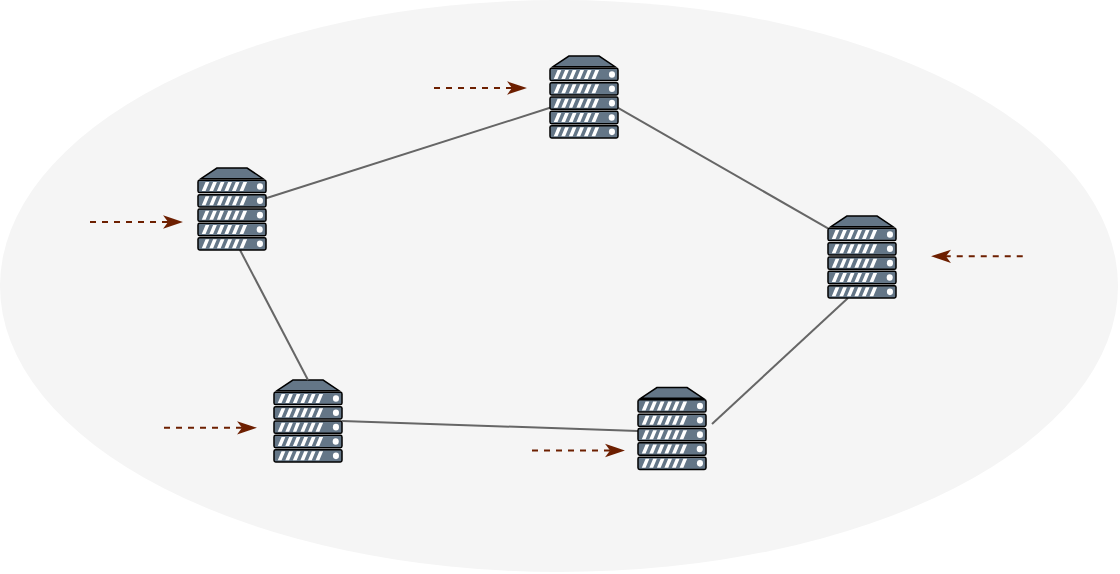 <mxfile version="20.8.20" type="github" pages="2">
  <diagram id="cmyu2CPnNLxLO0Smeh7c" name="第 1 页">
    <mxGraphModel dx="437" dy="268" grid="0" gridSize="10" guides="1" tooltips="1" connect="1" arrows="1" fold="1" page="1" pageScale="1" pageWidth="827" pageHeight="1169" background="none" math="0" shadow="0">
      <root>
        <mxCell id="0" />
        <mxCell id="1" parent="0" />
        <mxCell id="5lLcK9DTbLhjNqdSspTP-3" value="" style="ellipse;whiteSpace=wrap;html=1;fillColor=#f5f5f5;fontColor=#333333;strokeColor=none;" vertex="1" parent="1">
          <mxGeometry x="114" y="211" width="559" height="286" as="geometry" />
        </mxCell>
        <mxCell id="oUBLhN4DjLoy9qspo_FG-3" value="" style="verticalAlign=top;verticalLabelPosition=bottom;labelPosition=center;align=center;html=1;outlineConnect=0;fillColor=#647687;strokeColor=default;gradientDirection=north;strokeWidth=1;shape=mxgraph.networks.server;fontColor=#ffffff;" parent="1" vertex="1">
          <mxGeometry x="251" y="401" width="34" height="41" as="geometry" />
        </mxCell>
        <mxCell id="oUBLhN4DjLoy9qspo_FG-15" value="" style="endArrow=none;startArrow=none;html=1;rounded=0;fillColor=#f5f5f5;gradientColor=#b3b3b3;strokeColor=#666666;endFill=0;startFill=0;" parent="1" source="Gp24lkJ9uH3l0yUOlWYL-1" target="Gp24lkJ9uH3l0yUOlWYL-3" edge="1">
          <mxGeometry width="50" height="50" relative="1" as="geometry">
            <mxPoint x="251" y="309.702" as="sourcePoint" />
            <mxPoint x="388" y="264" as="targetPoint" />
          </mxGeometry>
        </mxCell>
        <mxCell id="oUBLhN4DjLoy9qspo_FG-16" value="" style="endArrow=none;startArrow=none;html=1;rounded=0;strokeColor=#666666;entryX=0.5;entryY=1;entryDx=0;entryDy=0;entryPerimeter=0;exitX=0.5;exitY=0;exitDx=0;exitDy=0;exitPerimeter=0;fillColor=#f5f5f5;gradientColor=#b3b3b3;startFill=0;endFill=0;" parent="1" source="oUBLhN4DjLoy9qspo_FG-3" edge="1">
          <mxGeometry width="50" height="50" relative="1" as="geometry">
            <mxPoint x="223" y="386" as="sourcePoint" />
            <mxPoint x="234" y="336" as="targetPoint" />
          </mxGeometry>
        </mxCell>
        <mxCell id="oUBLhN4DjLoy9qspo_FG-17" value="" style="endArrow=none;startArrow=none;html=1;rounded=0;strokeColor=#666666;entryX=0;entryY=0.5;entryDx=0;entryDy=0;entryPerimeter=0;exitX=1;exitY=0.5;exitDx=0;exitDy=0;exitPerimeter=0;fillColor=#f5f5f5;gradientColor=#b3b3b3;endFill=0;startFill=0;" parent="1" source="oUBLhN4DjLoy9qspo_FG-3" edge="1">
          <mxGeometry width="50" height="50" relative="1" as="geometry">
            <mxPoint x="278" y="411" as="sourcePoint" />
            <mxPoint x="433" y="426.5" as="targetPoint" />
          </mxGeometry>
        </mxCell>
        <mxCell id="oUBLhN4DjLoy9qspo_FG-18" value="" style="endArrow=none;startArrow=none;html=1;rounded=0;strokeColor=#666666;exitX=0.5;exitY=1;exitDx=0;exitDy=0;exitPerimeter=0;fillColor=#f5f5f5;gradientColor=#b3b3b3;startFill=0;endFill=0;" parent="1" edge="1">
          <mxGeometry width="50" height="50" relative="1" as="geometry">
            <mxPoint x="538" y="360" as="sourcePoint" />
            <mxPoint x="470" y="423" as="targetPoint" />
          </mxGeometry>
        </mxCell>
        <mxCell id="oUBLhN4DjLoy9qspo_FG-19" value="" style="endArrow=none;startArrow=none;html=1;rounded=0;strokeColor=#666666;fillColor=#f5f5f5;gradientColor=#b3b3b3;entryX=0;entryY=0.15;entryDx=0;entryDy=0;entryPerimeter=0;startFill=0;endFill=0;exitX=1;exitY=0.634;exitDx=0;exitDy=0;exitPerimeter=0;" parent="1" target="Gp24lkJ9uH3l0yUOlWYL-6" edge="1" source="Gp24lkJ9uH3l0yUOlWYL-3">
          <mxGeometry width="50" height="50" relative="1" as="geometry">
            <mxPoint x="424" y="266.214" as="sourcePoint" />
            <mxPoint x="530" y="326.786" as="targetPoint" />
          </mxGeometry>
        </mxCell>
        <mxCell id="Gp24lkJ9uH3l0yUOlWYL-1" value="" style="verticalAlign=top;verticalLabelPosition=bottom;labelPosition=center;align=center;html=1;outlineConnect=0;fillColor=#647687;strokeColor=default;gradientDirection=north;strokeWidth=1;shape=mxgraph.networks.server;fontColor=#ffffff;" parent="1" vertex="1">
          <mxGeometry x="213" y="295" width="34" height="41" as="geometry" />
        </mxCell>
        <mxCell id="Gp24lkJ9uH3l0yUOlWYL-3" value="" style="verticalAlign=top;verticalLabelPosition=bottom;labelPosition=center;align=center;html=1;outlineConnect=0;fillColor=#647687;strokeColor=default;gradientDirection=north;strokeWidth=1;shape=mxgraph.networks.server;fontColor=#ffffff;" parent="1" vertex="1">
          <mxGeometry x="389" y="239" width="34" height="41" as="geometry" />
        </mxCell>
        <mxCell id="Gp24lkJ9uH3l0yUOlWYL-6" value="" style="verticalAlign=top;verticalLabelPosition=bottom;labelPosition=center;align=center;html=1;outlineConnect=0;fillColor=#647687;strokeColor=default;gradientDirection=north;strokeWidth=1;shape=mxgraph.networks.server;fontColor=#ffffff;" parent="1" vertex="1">
          <mxGeometry x="528" y="319" width="34" height="41" as="geometry" />
        </mxCell>
        <mxCell id="Gp24lkJ9uH3l0yUOlWYL-7" value="" style="verticalAlign=top;verticalLabelPosition=bottom;labelPosition=center;align=center;html=1;outlineConnect=0;fillColor=#647687;strokeColor=default;gradientDirection=north;strokeWidth=1;shape=mxgraph.networks.server;fontColor=#ffffff;" parent="1" vertex="1">
          <mxGeometry x="433" y="404.75" width="34" height="41" as="geometry" />
        </mxCell>
        <mxCell id="5lLcK9DTbLhjNqdSspTP-19" value="" style="endArrow=classicThin;dashed=1;html=1;rounded=0;endFill=1;fillColor=#a0522d;strokeColor=#6D1F00;" edge="1" parent="1">
          <mxGeometry width="50" height="50" relative="1" as="geometry">
            <mxPoint x="159" y="322" as="sourcePoint" />
            <mxPoint x="205" y="322" as="targetPoint" />
          </mxGeometry>
        </mxCell>
        <mxCell id="5lLcK9DTbLhjNqdSspTP-20" value="" style="endArrow=classicThin;dashed=1;html=1;rounded=0;endFill=1;fillColor=#a0522d;strokeColor=#6D1F00;" edge="1" parent="1">
          <mxGeometry width="50" height="50" relative="1" as="geometry">
            <mxPoint x="196" y="424.88" as="sourcePoint" />
            <mxPoint x="242" y="424.88" as="targetPoint" />
          </mxGeometry>
        </mxCell>
        <mxCell id="5lLcK9DTbLhjNqdSspTP-22" value="" style="endArrow=classicThin;dashed=1;html=1;rounded=0;endFill=1;fillColor=#a0522d;strokeColor=#6D1F00;" edge="1" parent="1">
          <mxGeometry width="50" height="50" relative="1" as="geometry">
            <mxPoint x="380" y="436.25" as="sourcePoint" />
            <mxPoint x="426" y="436.25" as="targetPoint" />
          </mxGeometry>
        </mxCell>
        <mxCell id="5lLcK9DTbLhjNqdSspTP-23" value="" style="endArrow=none;dashed=1;html=1;rounded=0;endFill=0;fillColor=#a0522d;strokeColor=#6D1F00;startArrow=classicThin;startFill=1;" edge="1" parent="1">
          <mxGeometry width="50" height="50" relative="1" as="geometry">
            <mxPoint x="580" y="339.13" as="sourcePoint" />
            <mxPoint x="626" y="339.13" as="targetPoint" />
          </mxGeometry>
        </mxCell>
        <mxCell id="5lLcK9DTbLhjNqdSspTP-24" value="" style="endArrow=classicThin;dashed=1;html=1;rounded=0;endFill=1;fillColor=#a0522d;strokeColor=#6D1F00;startArrow=none;startFill=0;" edge="1" parent="1">
          <mxGeometry width="50" height="50" relative="1" as="geometry">
            <mxPoint x="331" y="255" as="sourcePoint" />
            <mxPoint x="377" y="255" as="targetPoint" />
          </mxGeometry>
        </mxCell>
      </root>
    </mxGraphModel>
  </diagram>
  <diagram id="bQrpnyLD5CWhw-lHqTAH" name="第 2 页">
    <mxGraphModel dx="590" dy="362" grid="1" gridSize="10" guides="1" tooltips="1" connect="1" arrows="1" fold="1" page="1" pageScale="1" pageWidth="827" pageHeight="1169" math="0" shadow="0">
      <root>
        <mxCell id="0" />
        <mxCell id="1" parent="0" />
        <mxCell id="BMvui5LYnsKW5W94OWVB-1" value="" style="ellipse;whiteSpace=wrap;html=1;fillColor=#f5f5f5;fontColor=#333333;strokeColor=none;" vertex="1" parent="1">
          <mxGeometry x="114" y="211" width="559" height="286" as="geometry" />
        </mxCell>
        <mxCell id="BMvui5LYnsKW5W94OWVB-2" value="" style="verticalAlign=top;verticalLabelPosition=bottom;labelPosition=center;align=center;html=1;outlineConnect=0;fillColor=#647687;strokeColor=default;gradientDirection=north;strokeWidth=1;shape=mxgraph.networks.server;fontColor=#ffffff;" vertex="1" parent="1">
          <mxGeometry x="251" y="401" width="34" height="41" as="geometry" />
        </mxCell>
        <mxCell id="BMvui5LYnsKW5W94OWVB-3" value="" style="endArrow=none;startArrow=none;html=1;rounded=0;fillColor=#f5f5f5;gradientColor=#b3b3b3;strokeColor=#666666;endFill=0;startFill=0;" edge="1" parent="1" source="BMvui5LYnsKW5W94OWVB-8" target="BMvui5LYnsKW5W94OWVB-9">
          <mxGeometry width="50" height="50" relative="1" as="geometry">
            <mxPoint x="251" y="309.702" as="sourcePoint" />
            <mxPoint x="388" y="264" as="targetPoint" />
          </mxGeometry>
        </mxCell>
        <mxCell id="BMvui5LYnsKW5W94OWVB-4" value="" style="endArrow=none;startArrow=none;html=1;rounded=0;strokeColor=#666666;entryX=0.5;entryY=1;entryDx=0;entryDy=0;entryPerimeter=0;exitX=0.5;exitY=0;exitDx=0;exitDy=0;exitPerimeter=0;fillColor=#f5f5f5;gradientColor=#b3b3b3;startFill=0;endFill=0;" edge="1" parent="1" source="BMvui5LYnsKW5W94OWVB-2">
          <mxGeometry width="50" height="50" relative="1" as="geometry">
            <mxPoint x="223" y="386" as="sourcePoint" />
            <mxPoint x="234" y="336" as="targetPoint" />
          </mxGeometry>
        </mxCell>
        <mxCell id="BMvui5LYnsKW5W94OWVB-5" value="" style="endArrow=none;startArrow=none;html=1;rounded=0;strokeColor=#666666;entryX=0;entryY=0.5;entryDx=0;entryDy=0;entryPerimeter=0;exitX=1;exitY=0.5;exitDx=0;exitDy=0;exitPerimeter=0;fillColor=#f5f5f5;gradientColor=#b3b3b3;endFill=0;startFill=0;" edge="1" parent="1" source="BMvui5LYnsKW5W94OWVB-2">
          <mxGeometry width="50" height="50" relative="1" as="geometry">
            <mxPoint x="278" y="411" as="sourcePoint" />
            <mxPoint x="433" y="426.5" as="targetPoint" />
          </mxGeometry>
        </mxCell>
        <mxCell id="BMvui5LYnsKW5W94OWVB-6" value="" style="endArrow=none;startArrow=none;html=1;rounded=0;strokeColor=#666666;exitX=0.5;exitY=1;exitDx=0;exitDy=0;exitPerimeter=0;fillColor=#f5f5f5;gradientColor=#b3b3b3;startFill=0;endFill=0;" edge="1" parent="1">
          <mxGeometry width="50" height="50" relative="1" as="geometry">
            <mxPoint x="538" y="360" as="sourcePoint" />
            <mxPoint x="470" y="423" as="targetPoint" />
          </mxGeometry>
        </mxCell>
        <mxCell id="BMvui5LYnsKW5W94OWVB-7" value="" style="endArrow=none;startArrow=none;html=1;rounded=0;strokeColor=#666666;fillColor=#f5f5f5;gradientColor=#b3b3b3;entryX=0;entryY=0.15;entryDx=0;entryDy=0;entryPerimeter=0;startFill=0;endFill=0;exitX=1;exitY=0.634;exitDx=0;exitDy=0;exitPerimeter=0;" edge="1" parent="1" source="BMvui5LYnsKW5W94OWVB-9" target="BMvui5LYnsKW5W94OWVB-10">
          <mxGeometry width="50" height="50" relative="1" as="geometry">
            <mxPoint x="424" y="266.214" as="sourcePoint" />
            <mxPoint x="530" y="326.786" as="targetPoint" />
          </mxGeometry>
        </mxCell>
        <mxCell id="BMvui5LYnsKW5W94OWVB-8" value="" style="verticalAlign=top;verticalLabelPosition=bottom;labelPosition=center;align=center;html=1;outlineConnect=0;fillColor=#647687;strokeColor=default;gradientDirection=north;strokeWidth=1;shape=mxgraph.networks.server;fontColor=#ffffff;" vertex="1" parent="1">
          <mxGeometry x="213" y="295" width="34" height="41" as="geometry" />
        </mxCell>
        <mxCell id="BMvui5LYnsKW5W94OWVB-9" value="" style="verticalAlign=top;verticalLabelPosition=bottom;labelPosition=center;align=center;html=1;outlineConnect=0;fillColor=#647687;strokeColor=default;gradientDirection=north;strokeWidth=1;shape=mxgraph.networks.server;fontColor=#ffffff;" vertex="1" parent="1">
          <mxGeometry x="389" y="239" width="34" height="41" as="geometry" />
        </mxCell>
        <mxCell id="BMvui5LYnsKW5W94OWVB-10" value="" style="verticalAlign=top;verticalLabelPosition=bottom;labelPosition=center;align=center;html=1;outlineConnect=0;fillColor=#647687;strokeColor=default;gradientDirection=north;strokeWidth=1;shape=mxgraph.networks.server;fontColor=#ffffff;" vertex="1" parent="1">
          <mxGeometry x="528" y="319" width="34" height="41" as="geometry" />
        </mxCell>
        <mxCell id="BMvui5LYnsKW5W94OWVB-11" value="" style="verticalAlign=top;verticalLabelPosition=bottom;labelPosition=center;align=center;html=1;outlineConnect=0;fillColor=#647687;strokeColor=default;gradientDirection=north;strokeWidth=1;shape=mxgraph.networks.server;fontColor=#ffffff;" vertex="1" parent="1">
          <mxGeometry x="433" y="404.75" width="34" height="41" as="geometry" />
        </mxCell>
        <mxCell id="BMvui5LYnsKW5W94OWVB-12" value="" style="endArrow=classicThin;dashed=1;html=1;rounded=0;endFill=1;fillColor=#a0522d;strokeColor=#6D1F00;" edge="1" parent="1">
          <mxGeometry width="50" height="50" relative="1" as="geometry">
            <mxPoint x="159" y="322" as="sourcePoint" />
            <mxPoint x="205" y="322" as="targetPoint" />
          </mxGeometry>
        </mxCell>
        <mxCell id="BMvui5LYnsKW5W94OWVB-13" value="" style="endArrow=classicThin;dashed=1;html=1;rounded=0;endFill=1;fillColor=#a0522d;strokeColor=#6D1F00;" edge="1" parent="1">
          <mxGeometry width="50" height="50" relative="1" as="geometry">
            <mxPoint x="196" y="424.88" as="sourcePoint" />
            <mxPoint x="242" y="424.88" as="targetPoint" />
          </mxGeometry>
        </mxCell>
        <mxCell id="BMvui5LYnsKW5W94OWVB-14" value="" style="endArrow=classicThin;dashed=1;html=1;rounded=0;endFill=1;fillColor=#a0522d;strokeColor=#6D1F00;" edge="1" parent="1">
          <mxGeometry width="50" height="50" relative="1" as="geometry">
            <mxPoint x="380" y="436.25" as="sourcePoint" />
            <mxPoint x="426" y="436.25" as="targetPoint" />
          </mxGeometry>
        </mxCell>
        <mxCell id="BMvui5LYnsKW5W94OWVB-15" value="" style="endArrow=none;dashed=1;html=1;rounded=0;endFill=0;fillColor=#a0522d;strokeColor=#6D1F00;startArrow=classicThin;startFill=1;" edge="1" parent="1">
          <mxGeometry width="50" height="50" relative="1" as="geometry">
            <mxPoint x="580" y="339.13" as="sourcePoint" />
            <mxPoint x="626" y="339.13" as="targetPoint" />
          </mxGeometry>
        </mxCell>
        <mxCell id="BMvui5LYnsKW5W94OWVB-16" value="" style="endArrow=classicThin;dashed=1;html=1;rounded=0;endFill=1;fillColor=#a0522d;strokeColor=#6D1F00;startArrow=none;startFill=0;" edge="1" parent="1">
          <mxGeometry width="50" height="50" relative="1" as="geometry">
            <mxPoint x="331" y="255" as="sourcePoint" />
            <mxPoint x="377" y="255" as="targetPoint" />
          </mxGeometry>
        </mxCell>
      </root>
    </mxGraphModel>
  </diagram>
</mxfile>
